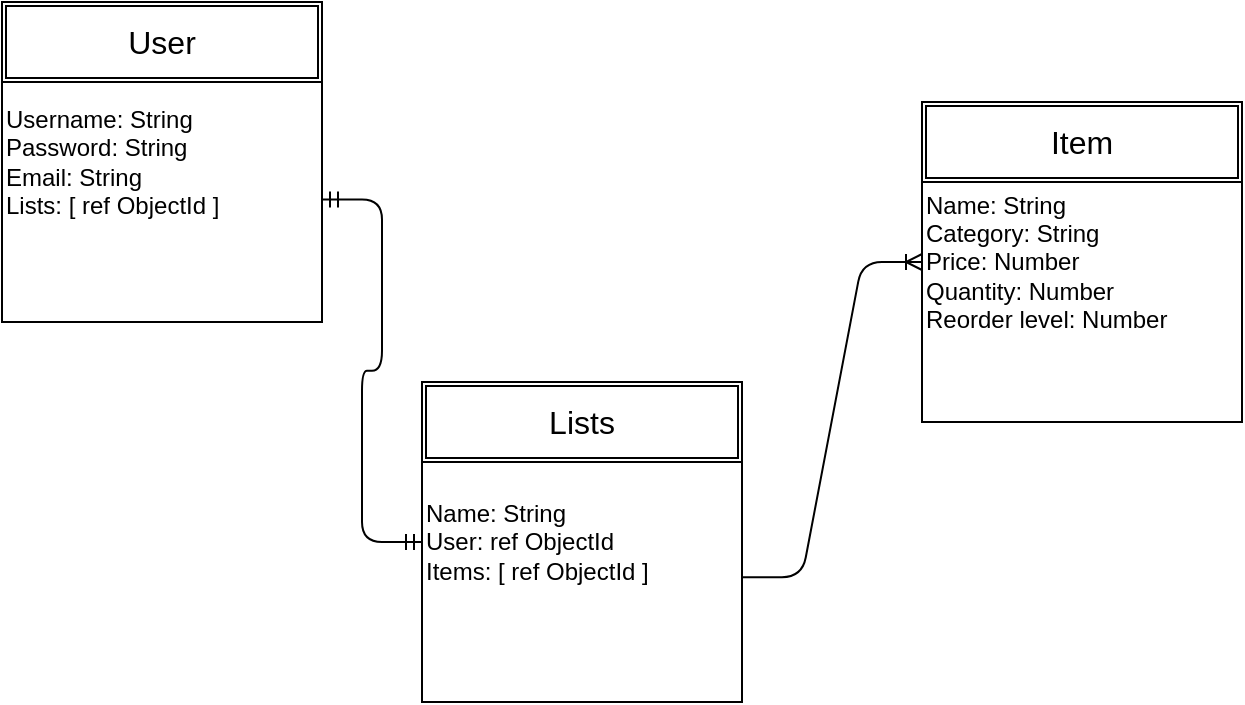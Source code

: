 <mxfile version="13.1.3">
    <diagram id="6hGFLwfOUW9BJ-s0fimq" name="Page-1">
        <mxGraphModel dx="888" dy="679" grid="1" gridSize="10" guides="1" tooltips="1" connect="1" arrows="1" fold="1" page="1" pageScale="1" pageWidth="827" pageHeight="1169" math="0" shadow="0">
            <root>
                <mxCell id="0"/>
                <mxCell id="1" parent="0"/>
                <mxCell id="2" value="Username: String&lt;br&gt;Password: String&lt;br&gt;Email: String&lt;br&gt;Lists: [ ref ObjectId ]" style="whiteSpace=wrap;html=1;aspect=fixed;align=left;" parent="1" vertex="1">
                    <mxGeometry x="30" y="30" width="160" height="160" as="geometry"/>
                </mxCell>
                <mxCell id="7" value="User" style="shape=ext;double=1;rounded=0;whiteSpace=wrap;html=1;fontSize=16;" parent="1" vertex="1">
                    <mxGeometry x="30" y="30" width="160" height="40" as="geometry"/>
                </mxCell>
                <mxCell id="11" value="Name: String&lt;br&gt;User: ref ObjectId&lt;br&gt;Items: [ ref ObjectId ]" style="whiteSpace=wrap;html=1;aspect=fixed;align=left;" parent="1" vertex="1">
                    <mxGeometry x="240" y="220" width="160" height="160" as="geometry"/>
                </mxCell>
                <mxCell id="12" value="Name: String&lt;br&gt;Category: String&lt;br&gt;Price: Number&lt;br&gt;Quantity: Number&lt;br&gt;Reorder level: Number" style="whiteSpace=wrap;html=1;aspect=fixed;align=left;" parent="1" vertex="1">
                    <mxGeometry x="490" y="80" width="160" height="160" as="geometry"/>
                </mxCell>
                <mxCell id="13" value="Item" style="shape=ext;double=1;rounded=0;whiteSpace=wrap;html=1;fontSize=16;" parent="1" vertex="1">
                    <mxGeometry x="490" y="80" width="160" height="40" as="geometry"/>
                </mxCell>
                <mxCell id="14" value="Lists" style="shape=ext;double=1;rounded=0;whiteSpace=wrap;html=1;fontSize=16;" parent="1" vertex="1">
                    <mxGeometry x="240" y="220" width="160" height="40" as="geometry"/>
                </mxCell>
                <mxCell id="22" value="" style="edgeStyle=entityRelationEdgeStyle;fontSize=12;html=1;endArrow=ERmandOne;startArrow=ERmandOne;exitX=1;exitY=0.617;exitDx=0;exitDy=0;exitPerimeter=0;entryX=0;entryY=0.5;entryDx=0;entryDy=0;" parent="1" source="2" target="11" edge="1">
                    <mxGeometry width="100" height="100" relative="1" as="geometry">
                        <mxPoint x="300" y="290" as="sourcePoint"/>
                        <mxPoint x="400" y="190" as="targetPoint"/>
                    </mxGeometry>
                </mxCell>
                <mxCell id="23" value="" style="edgeStyle=entityRelationEdgeStyle;fontSize=12;html=1;endArrow=ERoneToMany;exitX=1;exitY=0.61;exitDx=0;exitDy=0;entryX=0;entryY=0.5;entryDx=0;entryDy=0;exitPerimeter=0;" parent="1" source="11" target="12" edge="1">
                    <mxGeometry width="100" height="100" relative="1" as="geometry">
                        <mxPoint x="390" y="260" as="sourcePoint"/>
                        <mxPoint x="490" y="160" as="targetPoint"/>
                    </mxGeometry>
                </mxCell>
            </root>
        </mxGraphModel>
    </diagram>
</mxfile>
